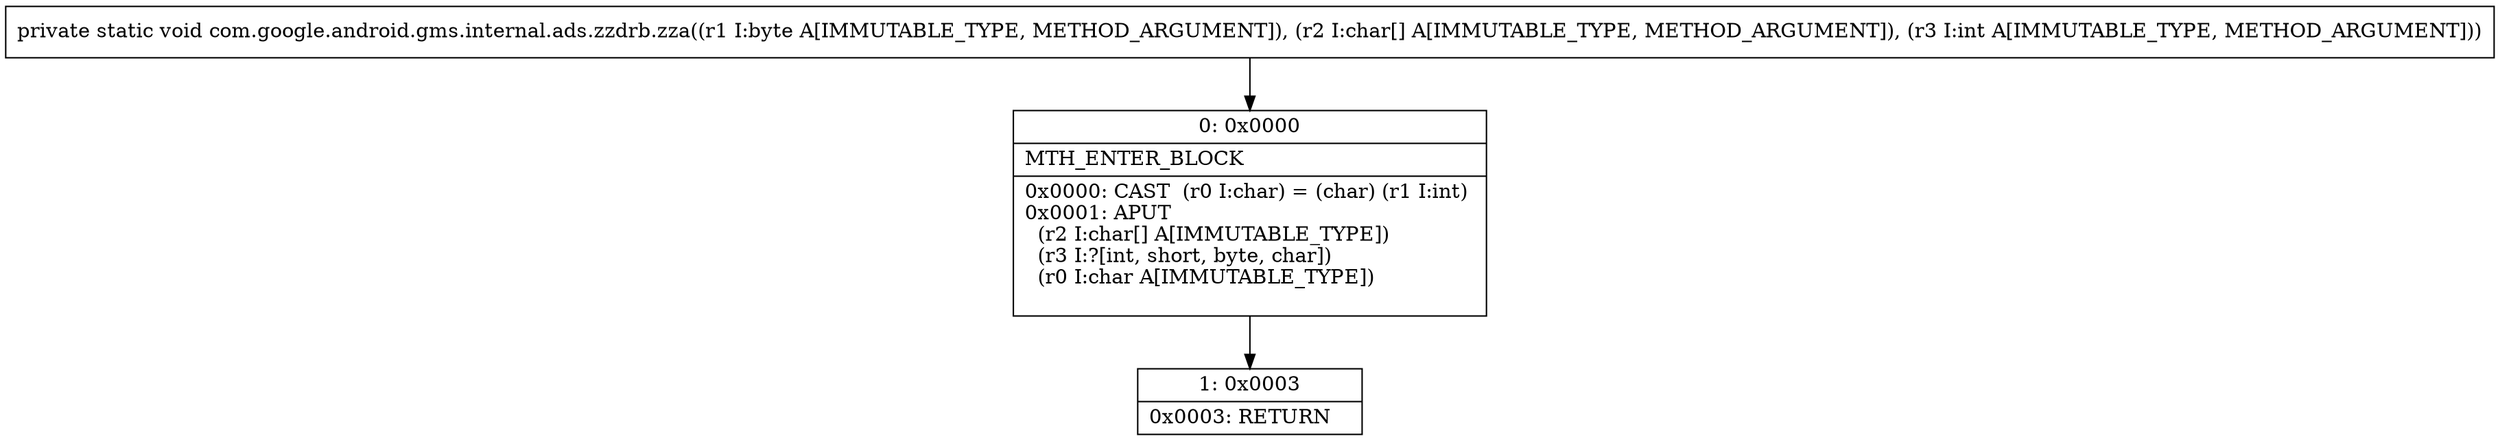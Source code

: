 digraph "CFG forcom.google.android.gms.internal.ads.zzdrb.zza(B[CI)V" {
Node_0 [shape=record,label="{0\:\ 0x0000|MTH_ENTER_BLOCK\l|0x0000: CAST  (r0 I:char) = (char) (r1 I:int) \l0x0001: APUT  \l  (r2 I:char[] A[IMMUTABLE_TYPE])\l  (r3 I:?[int, short, byte, char])\l  (r0 I:char A[IMMUTABLE_TYPE])\l \l}"];
Node_1 [shape=record,label="{1\:\ 0x0003|0x0003: RETURN   \l}"];
MethodNode[shape=record,label="{private static void com.google.android.gms.internal.ads.zzdrb.zza((r1 I:byte A[IMMUTABLE_TYPE, METHOD_ARGUMENT]), (r2 I:char[] A[IMMUTABLE_TYPE, METHOD_ARGUMENT]), (r3 I:int A[IMMUTABLE_TYPE, METHOD_ARGUMENT])) }"];
MethodNode -> Node_0;
Node_0 -> Node_1;
}

